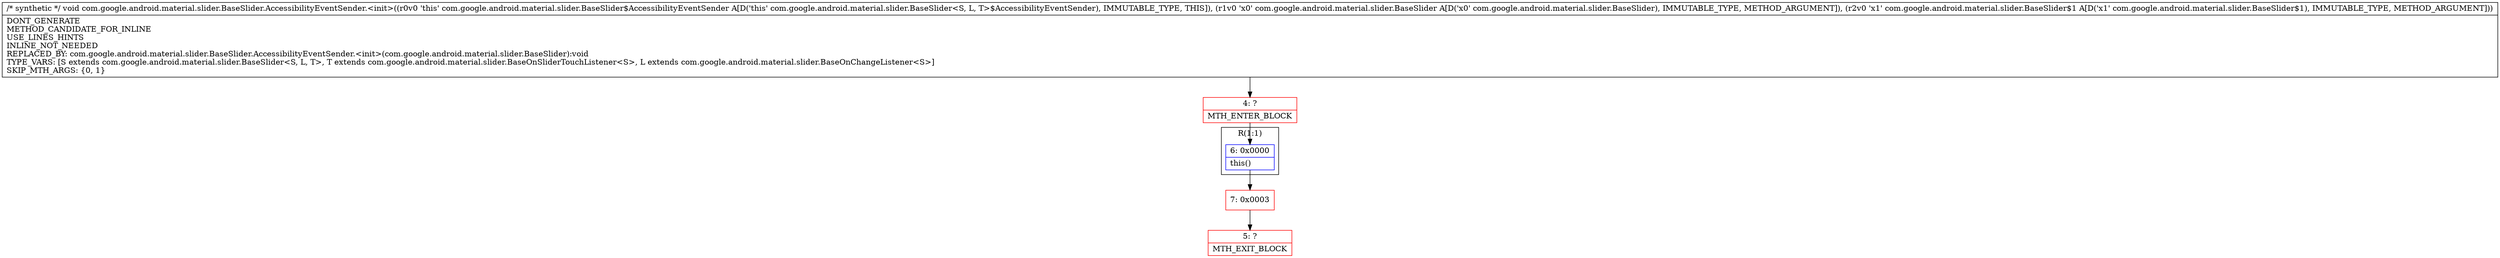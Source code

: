 digraph "CFG forcom.google.android.material.slider.BaseSlider.AccessibilityEventSender.\<init\>(Lcom\/google\/android\/material\/slider\/BaseSlider;Lcom\/google\/android\/material\/slider\/BaseSlider$1;)V" {
subgraph cluster_Region_1482249919 {
label = "R(1:1)";
node [shape=record,color=blue];
Node_6 [shape=record,label="{6\:\ 0x0000|this()\l}"];
}
Node_4 [shape=record,color=red,label="{4\:\ ?|MTH_ENTER_BLOCK\l}"];
Node_7 [shape=record,color=red,label="{7\:\ 0x0003}"];
Node_5 [shape=record,color=red,label="{5\:\ ?|MTH_EXIT_BLOCK\l}"];
MethodNode[shape=record,label="{\/* synthetic *\/ void com.google.android.material.slider.BaseSlider.AccessibilityEventSender.\<init\>((r0v0 'this' com.google.android.material.slider.BaseSlider$AccessibilityEventSender A[D('this' com.google.android.material.slider.BaseSlider\<S, L, T\>$AccessibilityEventSender), IMMUTABLE_TYPE, THIS]), (r1v0 'x0' com.google.android.material.slider.BaseSlider A[D('x0' com.google.android.material.slider.BaseSlider), IMMUTABLE_TYPE, METHOD_ARGUMENT]), (r2v0 'x1' com.google.android.material.slider.BaseSlider$1 A[D('x1' com.google.android.material.slider.BaseSlider$1), IMMUTABLE_TYPE, METHOD_ARGUMENT]))  | DONT_GENERATE\lMETHOD_CANDIDATE_FOR_INLINE\lUSE_LINES_HINTS\lINLINE_NOT_NEEDED\lREPLACED_BY: com.google.android.material.slider.BaseSlider.AccessibilityEventSender.\<init\>(com.google.android.material.slider.BaseSlider):void\lTYPE_VARS: [S extends com.google.android.material.slider.BaseSlider\<S, L, T\>, T extends com.google.android.material.slider.BaseOnSliderTouchListener\<S\>, L extends com.google.android.material.slider.BaseOnChangeListener\<S\>]\lSKIP_MTH_ARGS: \{0, 1\}\l}"];
MethodNode -> Node_4;Node_6 -> Node_7;
Node_4 -> Node_6;
Node_7 -> Node_5;
}

